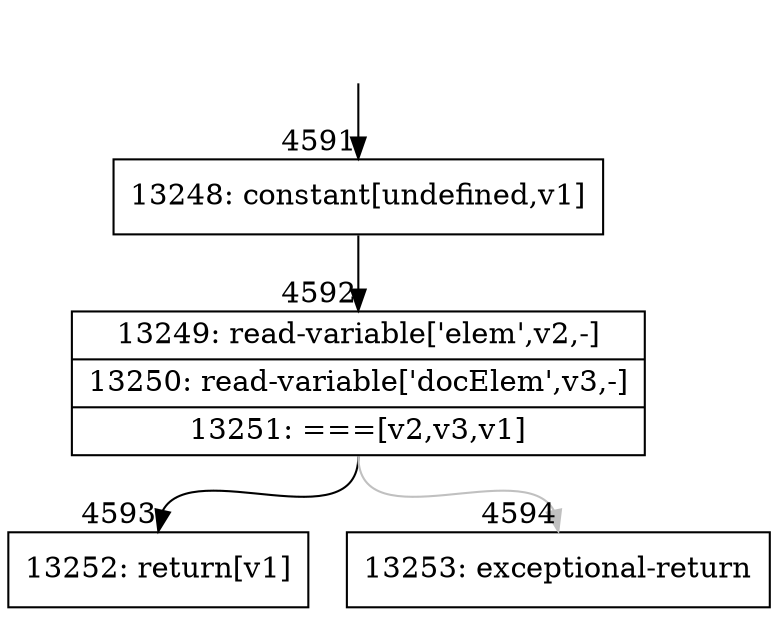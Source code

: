 digraph {
rankdir="TD"
BB_entry300[shape=none,label=""];
BB_entry300 -> BB4591 [tailport=s, headport=n, headlabel="    4591"]
BB4591 [shape=record label="{13248: constant[undefined,v1]}" ] 
BB4591 -> BB4592 [tailport=s, headport=n, headlabel="      4592"]
BB4592 [shape=record label="{13249: read-variable['elem',v2,-]|13250: read-variable['docElem',v3,-]|13251: ===[v2,v3,v1]}" ] 
BB4592 -> BB4593 [tailport=s, headport=n, headlabel="      4593"]
BB4592 -> BB4594 [tailport=s, headport=n, color=gray, headlabel="      4594"]
BB4593 [shape=record label="{13252: return[v1]}" ] 
BB4594 [shape=record label="{13253: exceptional-return}" ] 
}
